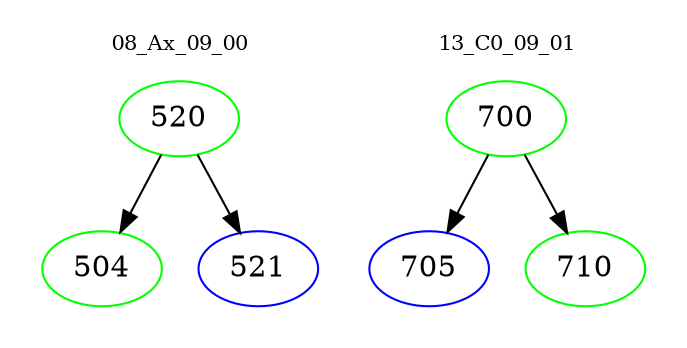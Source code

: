 digraph{
subgraph cluster_0 {
color = white
label = "08_Ax_09_00";
fontsize=10;
T0_520 [label="520", color="green"]
T0_520 -> T0_504 [color="black"]
T0_504 [label="504", color="green"]
T0_520 -> T0_521 [color="black"]
T0_521 [label="521", color="blue"]
}
subgraph cluster_1 {
color = white
label = "13_C0_09_01";
fontsize=10;
T1_700 [label="700", color="green"]
T1_700 -> T1_705 [color="black"]
T1_705 [label="705", color="blue"]
T1_700 -> T1_710 [color="black"]
T1_710 [label="710", color="green"]
}
}
